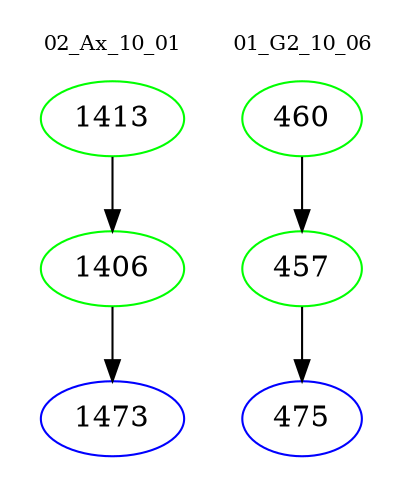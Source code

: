 digraph{
subgraph cluster_0 {
color = white
label = "02_Ax_10_01";
fontsize=10;
T0_1413 [label="1413", color="green"]
T0_1413 -> T0_1406 [color="black"]
T0_1406 [label="1406", color="green"]
T0_1406 -> T0_1473 [color="black"]
T0_1473 [label="1473", color="blue"]
}
subgraph cluster_1 {
color = white
label = "01_G2_10_06";
fontsize=10;
T1_460 [label="460", color="green"]
T1_460 -> T1_457 [color="black"]
T1_457 [label="457", color="green"]
T1_457 -> T1_475 [color="black"]
T1_475 [label="475", color="blue"]
}
}
